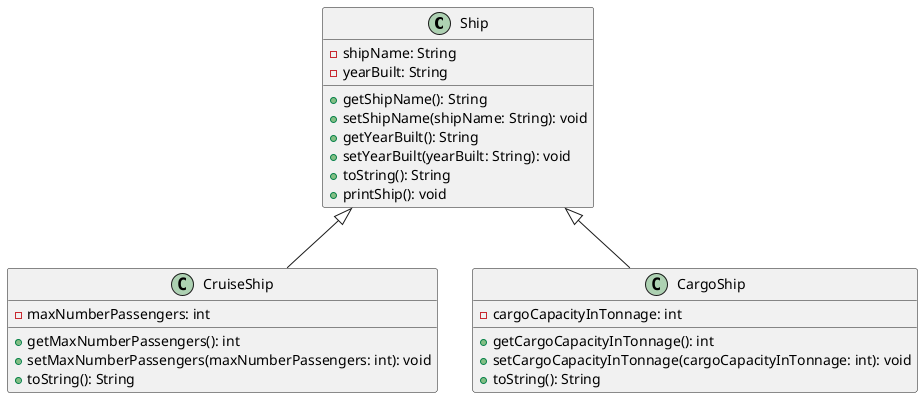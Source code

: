 @startuml
class Ship {
    - shipName: String
    - yearBuilt: String

    + getShipName(): String
    + setShipName(shipName: String): void
    + getYearBuilt(): String
    + setYearBuilt(yearBuilt: String): void
    + toString(): String
    + printShip(): void
}

class CruiseShip {
    - maxNumberPassengers: int

    + getMaxNumberPassengers(): int
    + setMaxNumberPassengers(maxNumberPassengers: int): void
    + toString(): String
}

class CargoShip {
    - cargoCapacityInTonnage: int

    + getCargoCapacityInTonnage(): int
    + setCargoCapacityInTonnage(cargoCapacityInTonnage: int): void
    + toString(): String
}

Ship <|-- CruiseShip
Ship <|-- CargoShip


@enduml